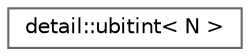 digraph "类继承关系图"
{
 // LATEX_PDF_SIZE
  bgcolor="transparent";
  edge [fontname=Helvetica,fontsize=10,labelfontname=Helvetica,labelfontsize=10];
  node [fontname=Helvetica,fontsize=10,shape=box,height=0.2,width=0.4];
  rankdir="LR";
  Node0 [id="Node000000",label="detail::ubitint\< N \>",height=0.2,width=0.4,color="grey40", fillcolor="white", style="filled",URL="$structdetail_1_1ubitint.html",tooltip=" "];
}
